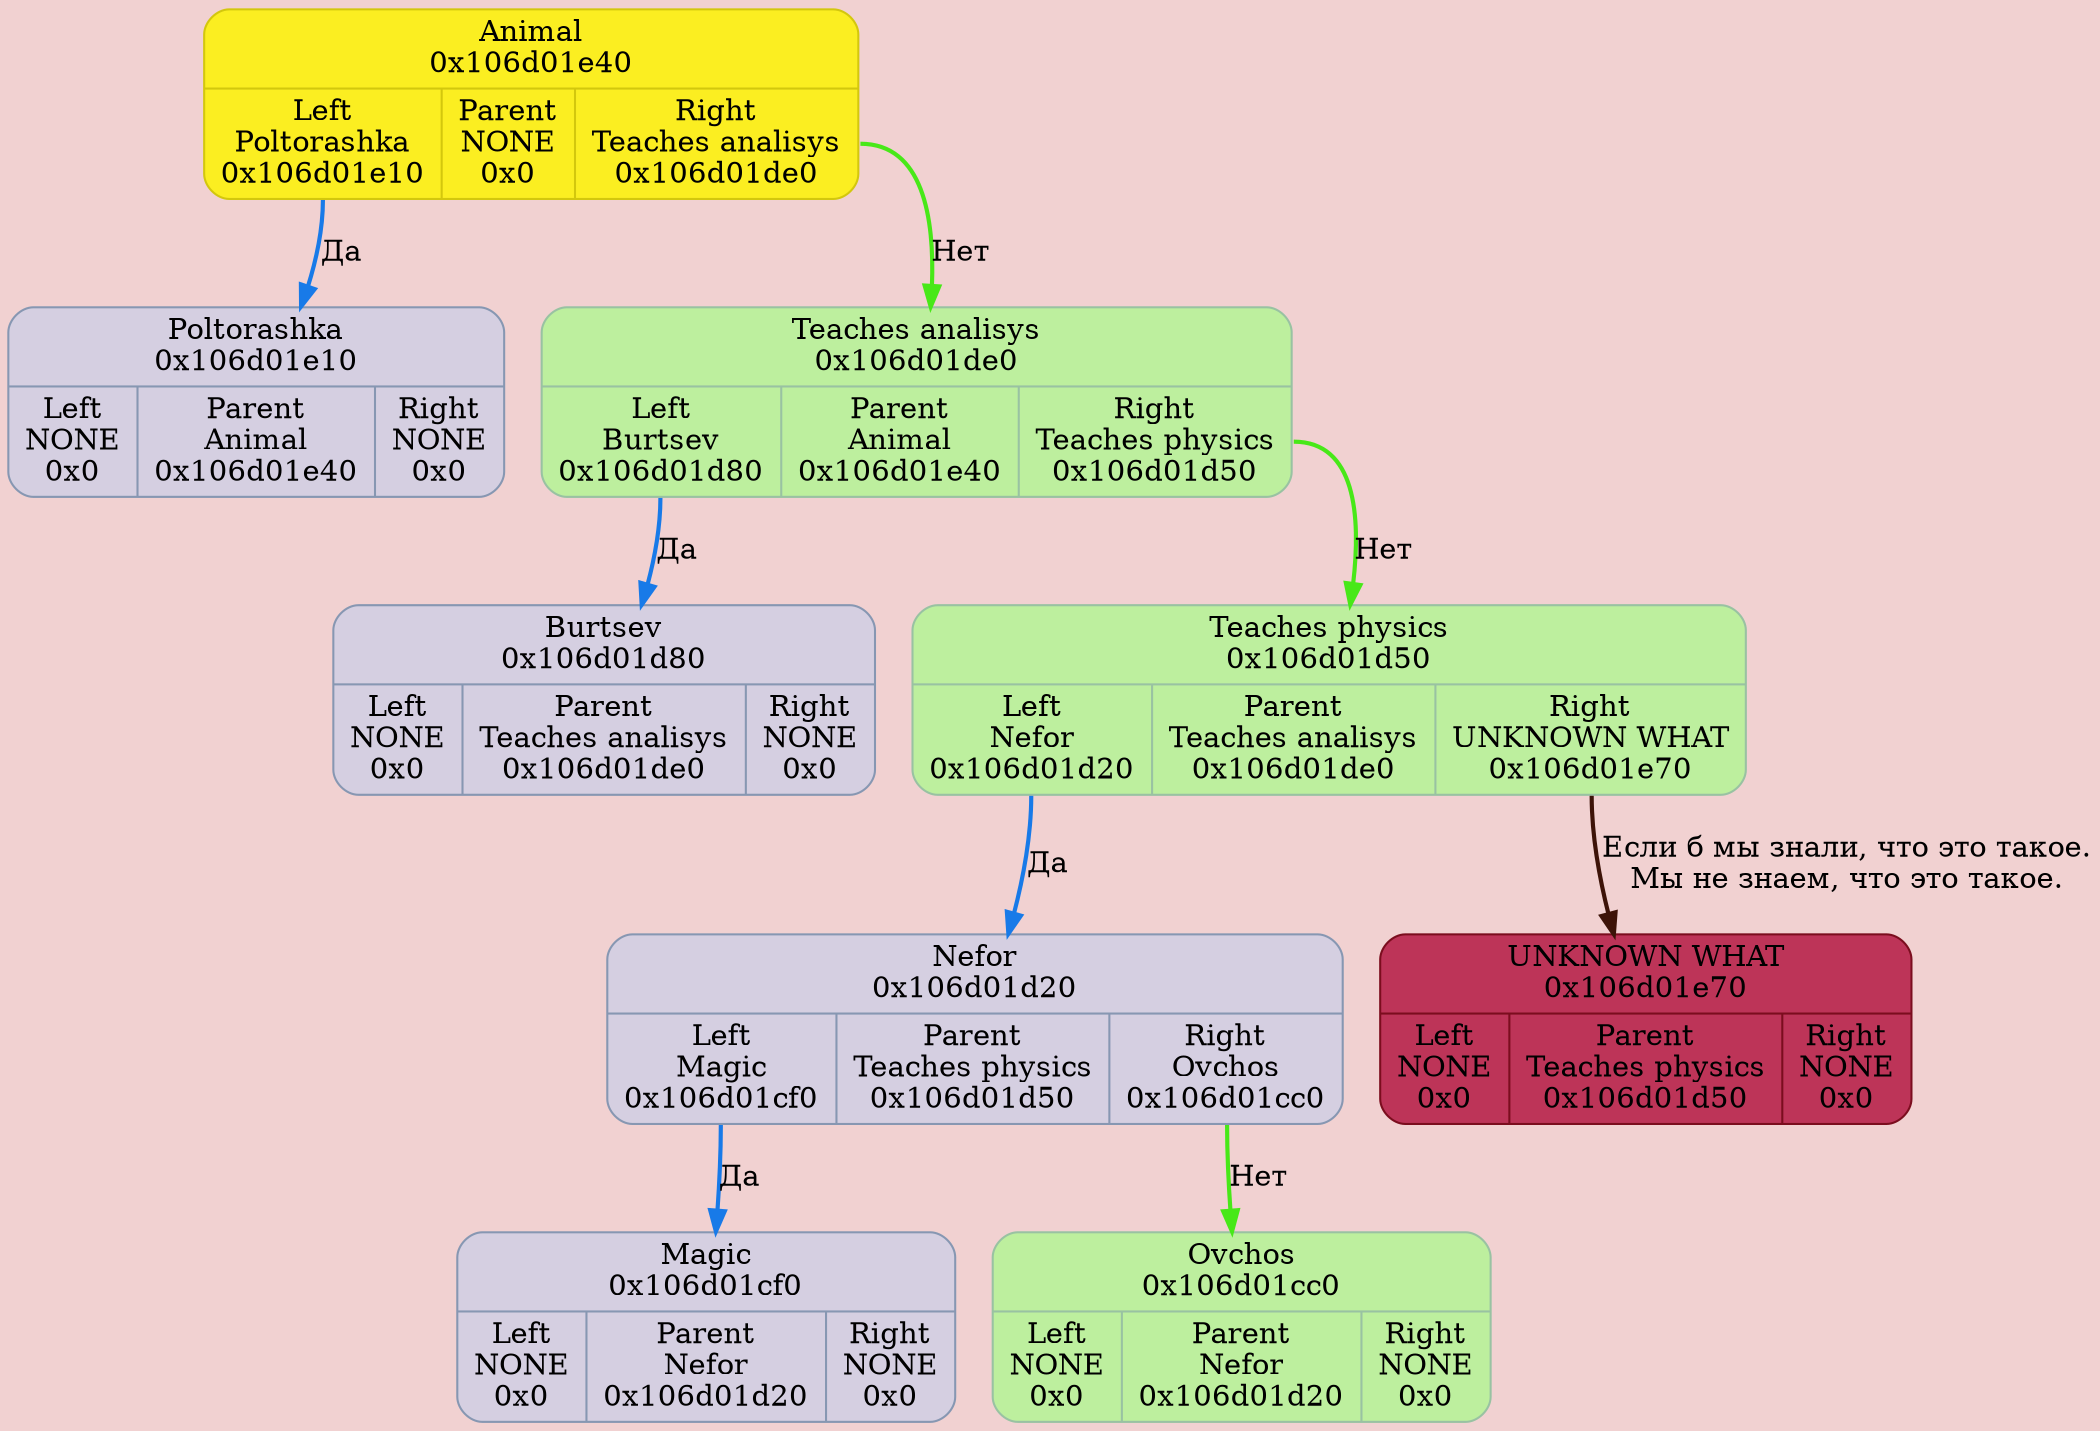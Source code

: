 digraph {
	fontname = "UbuntuMono";
	bgcolor = "#F1D1D1";

	node0x106d01e40 [ shape = Mrecord; style = filled; fillcolor = "#FBEE21"; color = "#D3C70D"; fontcolor = "#000000";label = " { Animal\n0x106d01e40 | { <left> Left\nPoltorashka\n0x106d01e10 | Parent\nNONE\n0x0 | <right> Right\nTeaches analisys\n0x106d01de0 } } ";  ];
	node0x106d01e40:<left> -> node0x106d01e10 [ style = "bold"; color = "#187AE8"; label = "Да"; ];
	node0x106d01e10 [ shape = Mrecord; style = filled; fillcolor = "#D5CFE1"; color = "#8797b2"; fontcolor = "#000000";label = " { Poltorashka\n0x106d01e10 | { <left> Left\nNONE\n0x0 | Parent\nAnimal\n0x106d01e40 | <right> Right\nNONE\n0x0 } } ";  ];
	node0x106d01de0 [ shape = Mrecord; style = filled; fillcolor = "#D5CFE1"; color = "#8797b2"; fontcolor = "#000000";label = " { Teaches analisys\n0x106d01de0 | { <left> Left\nBurtsev\n0x106d01d80 | Parent\nAnimal\n0x106d01e40 | <right> Right\nTeaches physics\n0x106d01d50 } } ";  ];
	node0x106d01de0:<left> -> node0x106d01d80 [ style = "bold"; color = "#187AE8"; label = "Да"; ];
	node0x106d01d80 [ shape = Mrecord; style = filled; fillcolor = "#D5CFE1"; color = "#8797b2"; fontcolor = "#000000";label = " { Burtsev\n0x106d01d80 | { <left> Left\nNONE\n0x0 | Parent\nTeaches analisys\n0x106d01de0 | <right> Right\nNONE\n0x0 } } ";  ];
	node0x106d01d50 [ shape = Mrecord; style = filled; fillcolor = "#D5CFE1"; color = "#8797b2"; fontcolor = "#000000";label = " { Teaches physics\n0x106d01d50 | { <left> Left\nNefor\n0x106d01d20 | Parent\nTeaches analisys\n0x106d01de0 | <right> Right\nUNKNOWN WHAT\n0x106d01e70 } } ";  ];
	node0x106d01d50:<left> -> node0x106d01d20 [ style = "bold"; color = "#187AE8"; label = "Да"; ];
	node0x106d01d20 [ shape = Mrecord; style = filled; fillcolor = "#D5CFE1"; color = "#8797b2"; fontcolor = "#000000";label = " { Nefor\n0x106d01d20 | { <left> Left\nMagic\n0x106d01cf0 | Parent\nTeaches physics\n0x106d01d50 | <right> Right\nOvchos\n0x106d01cc0 } } ";  ];
	node0x106d01d20:<left> -> node0x106d01cf0 [ style = "bold"; color = "#187AE8"; label = "Да"; ];
	node0x106d01cf0 [ shape = Mrecord; style = filled; fillcolor = "#D5CFE1"; color = "#8797b2"; fontcolor = "#000000";label = " { Magic\n0x106d01cf0 | { <left> Left\nNONE\n0x0 | Parent\nNefor\n0x106d01d20 | <right> Right\nNONE\n0x0 } } ";  ];
	node0x106d01cc0 [ shape = Mrecord; style = filled; fillcolor = "#D5CFE1"; color = "#8797b2"; fontcolor = "#000000";label = " { Ovchos\n0x106d01cc0 | { <left> Left\nNONE\n0x0 | Parent\nNefor\n0x106d01d20 | <right> Right\nNONE\n0x0 } } ";  ];
	node0x106d01d20:<right> -> node0x106d01cc0 [ style = "bold"; color = "#48E818"; label = "Нет"; ];
	node0x106d01cc0 [ fillcolor = "#BDEF9E"; color = "#99c2a2"; fontcolor = "#000000"; ];
	node0x106d01e70 [ shape = Mrecord; style = filled; fillcolor = "#D5CFE1"; color = "#8797b2"; fontcolor = "#000000";label = " { UNKNOWN WHAT\n0x106d01e70 | { <left> Left\nNONE\n0x0 | Parent\nTeaches physics\n0x106d01d50 | <right> Right\nNONE\n0x0 } } ";  ];
	node0x106d01e70 [ fillcolor = "#BD3458"; color = "#7b0d1e"; fontcolor = "#000000"; ];
	node0x106d01d50:<right> -> node0x106d01e70 [ style = "bold"; color = "#3d1308"; label = "Если б мы знали, что это такое.\nМы не знаем, что это такое."; ];
	node0x106d01de0:<right> -> node0x106d01d50 [ style = "bold"; color = "#48E818"; label = "Нет"; ];
	node0x106d01d50 [ fillcolor = "#BDEF9E"; color = "#99c2a2"; fontcolor = "#000000"; ];
	node0x106d01e40:<right> -> node0x106d01de0 [ style = "bold"; color = "#48E818"; label = "Нет"; ];
	node0x106d01de0 [ fillcolor = "#BDEF9E"; color = "#99c2a2"; fontcolor = "#000000"; ];
}
